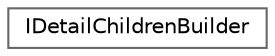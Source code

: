 digraph "Graphical Class Hierarchy"
{
 // INTERACTIVE_SVG=YES
 // LATEX_PDF_SIZE
  bgcolor="transparent";
  edge [fontname=Helvetica,fontsize=10,labelfontname=Helvetica,labelfontsize=10];
  node [fontname=Helvetica,fontsize=10,shape=box,height=0.2,width=0.4];
  rankdir="LR";
  Node0 [id="Node000000",label="IDetailChildrenBuilder",height=0.2,width=0.4,color="grey40", fillcolor="white", style="filled",URL="$d3/d92/classIDetailChildrenBuilder.html",tooltip="Builder for adding children to a detail customization."];
}
